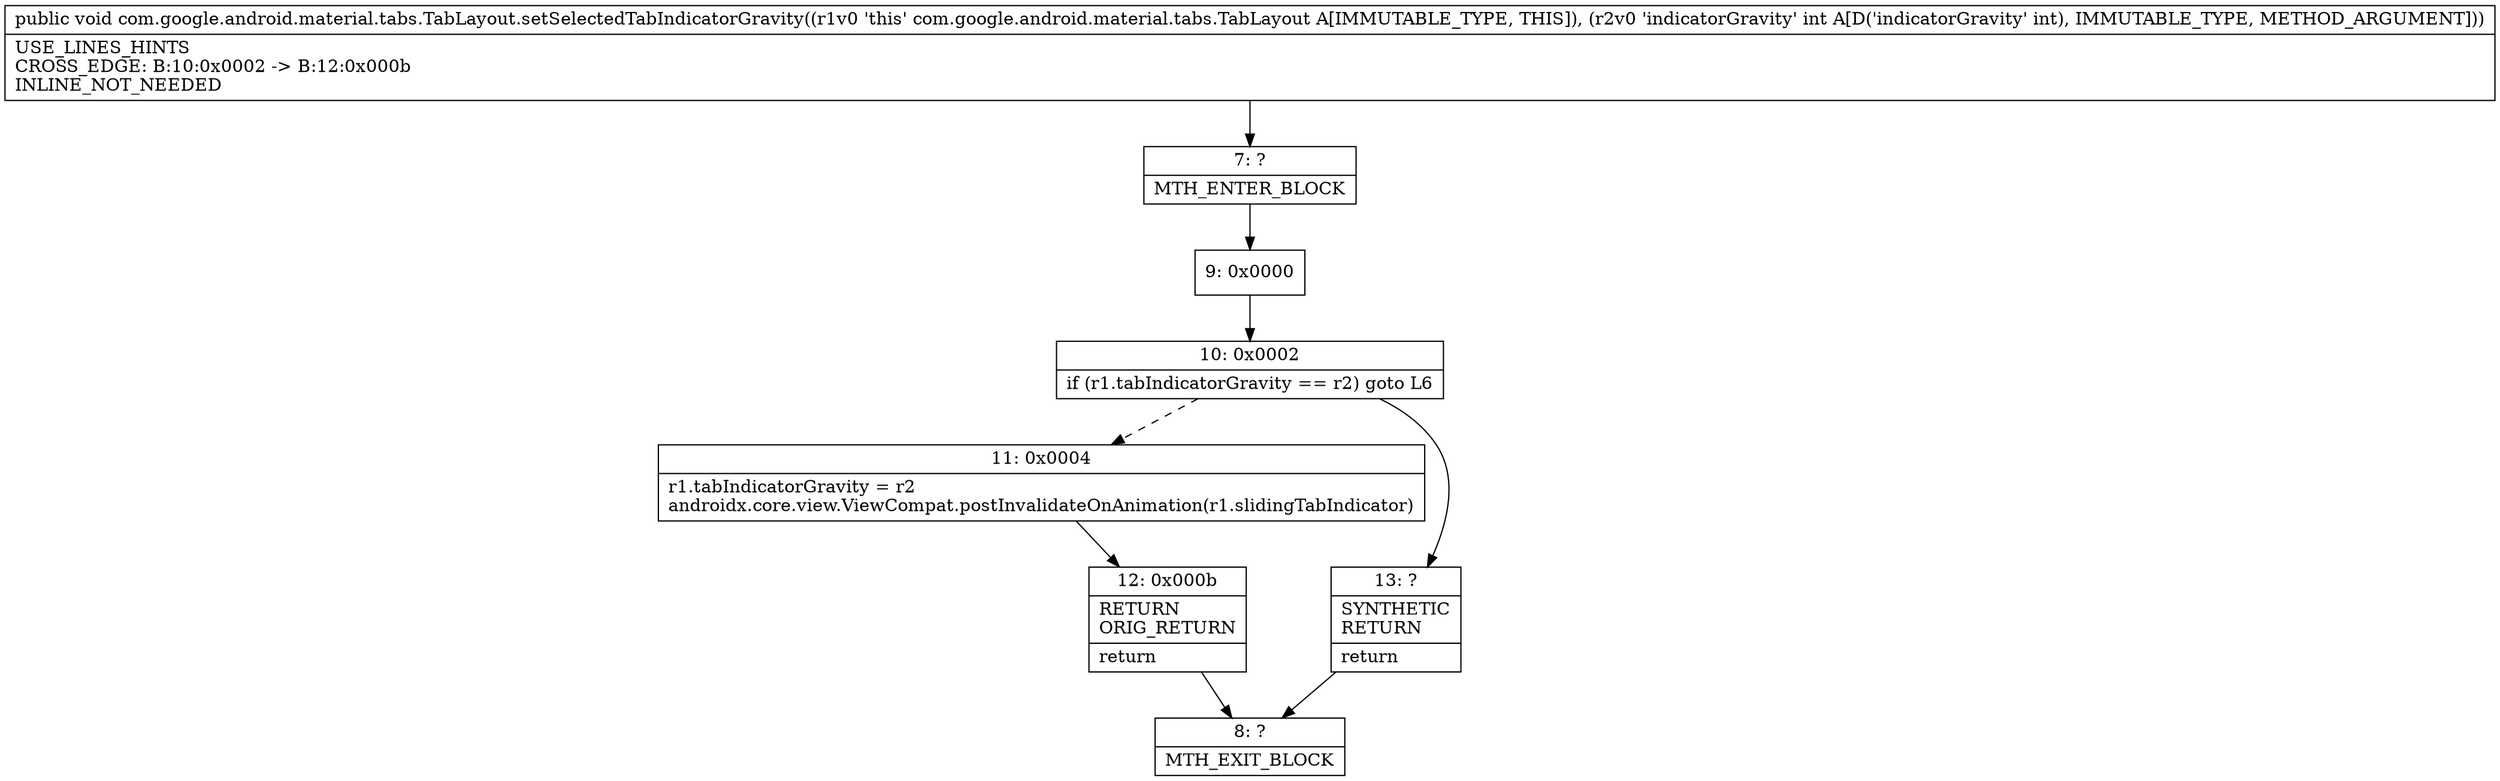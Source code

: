 digraph "CFG forcom.google.android.material.tabs.TabLayout.setSelectedTabIndicatorGravity(I)V" {
Node_7 [shape=record,label="{7\:\ ?|MTH_ENTER_BLOCK\l}"];
Node_9 [shape=record,label="{9\:\ 0x0000}"];
Node_10 [shape=record,label="{10\:\ 0x0002|if (r1.tabIndicatorGravity == r2) goto L6\l}"];
Node_11 [shape=record,label="{11\:\ 0x0004|r1.tabIndicatorGravity = r2\landroidx.core.view.ViewCompat.postInvalidateOnAnimation(r1.slidingTabIndicator)\l}"];
Node_12 [shape=record,label="{12\:\ 0x000b|RETURN\lORIG_RETURN\l|return\l}"];
Node_8 [shape=record,label="{8\:\ ?|MTH_EXIT_BLOCK\l}"];
Node_13 [shape=record,label="{13\:\ ?|SYNTHETIC\lRETURN\l|return\l}"];
MethodNode[shape=record,label="{public void com.google.android.material.tabs.TabLayout.setSelectedTabIndicatorGravity((r1v0 'this' com.google.android.material.tabs.TabLayout A[IMMUTABLE_TYPE, THIS]), (r2v0 'indicatorGravity' int A[D('indicatorGravity' int), IMMUTABLE_TYPE, METHOD_ARGUMENT]))  | USE_LINES_HINTS\lCROSS_EDGE: B:10:0x0002 \-\> B:12:0x000b\lINLINE_NOT_NEEDED\l}"];
MethodNode -> Node_7;Node_7 -> Node_9;
Node_9 -> Node_10;
Node_10 -> Node_11[style=dashed];
Node_10 -> Node_13;
Node_11 -> Node_12;
Node_12 -> Node_8;
Node_13 -> Node_8;
}

